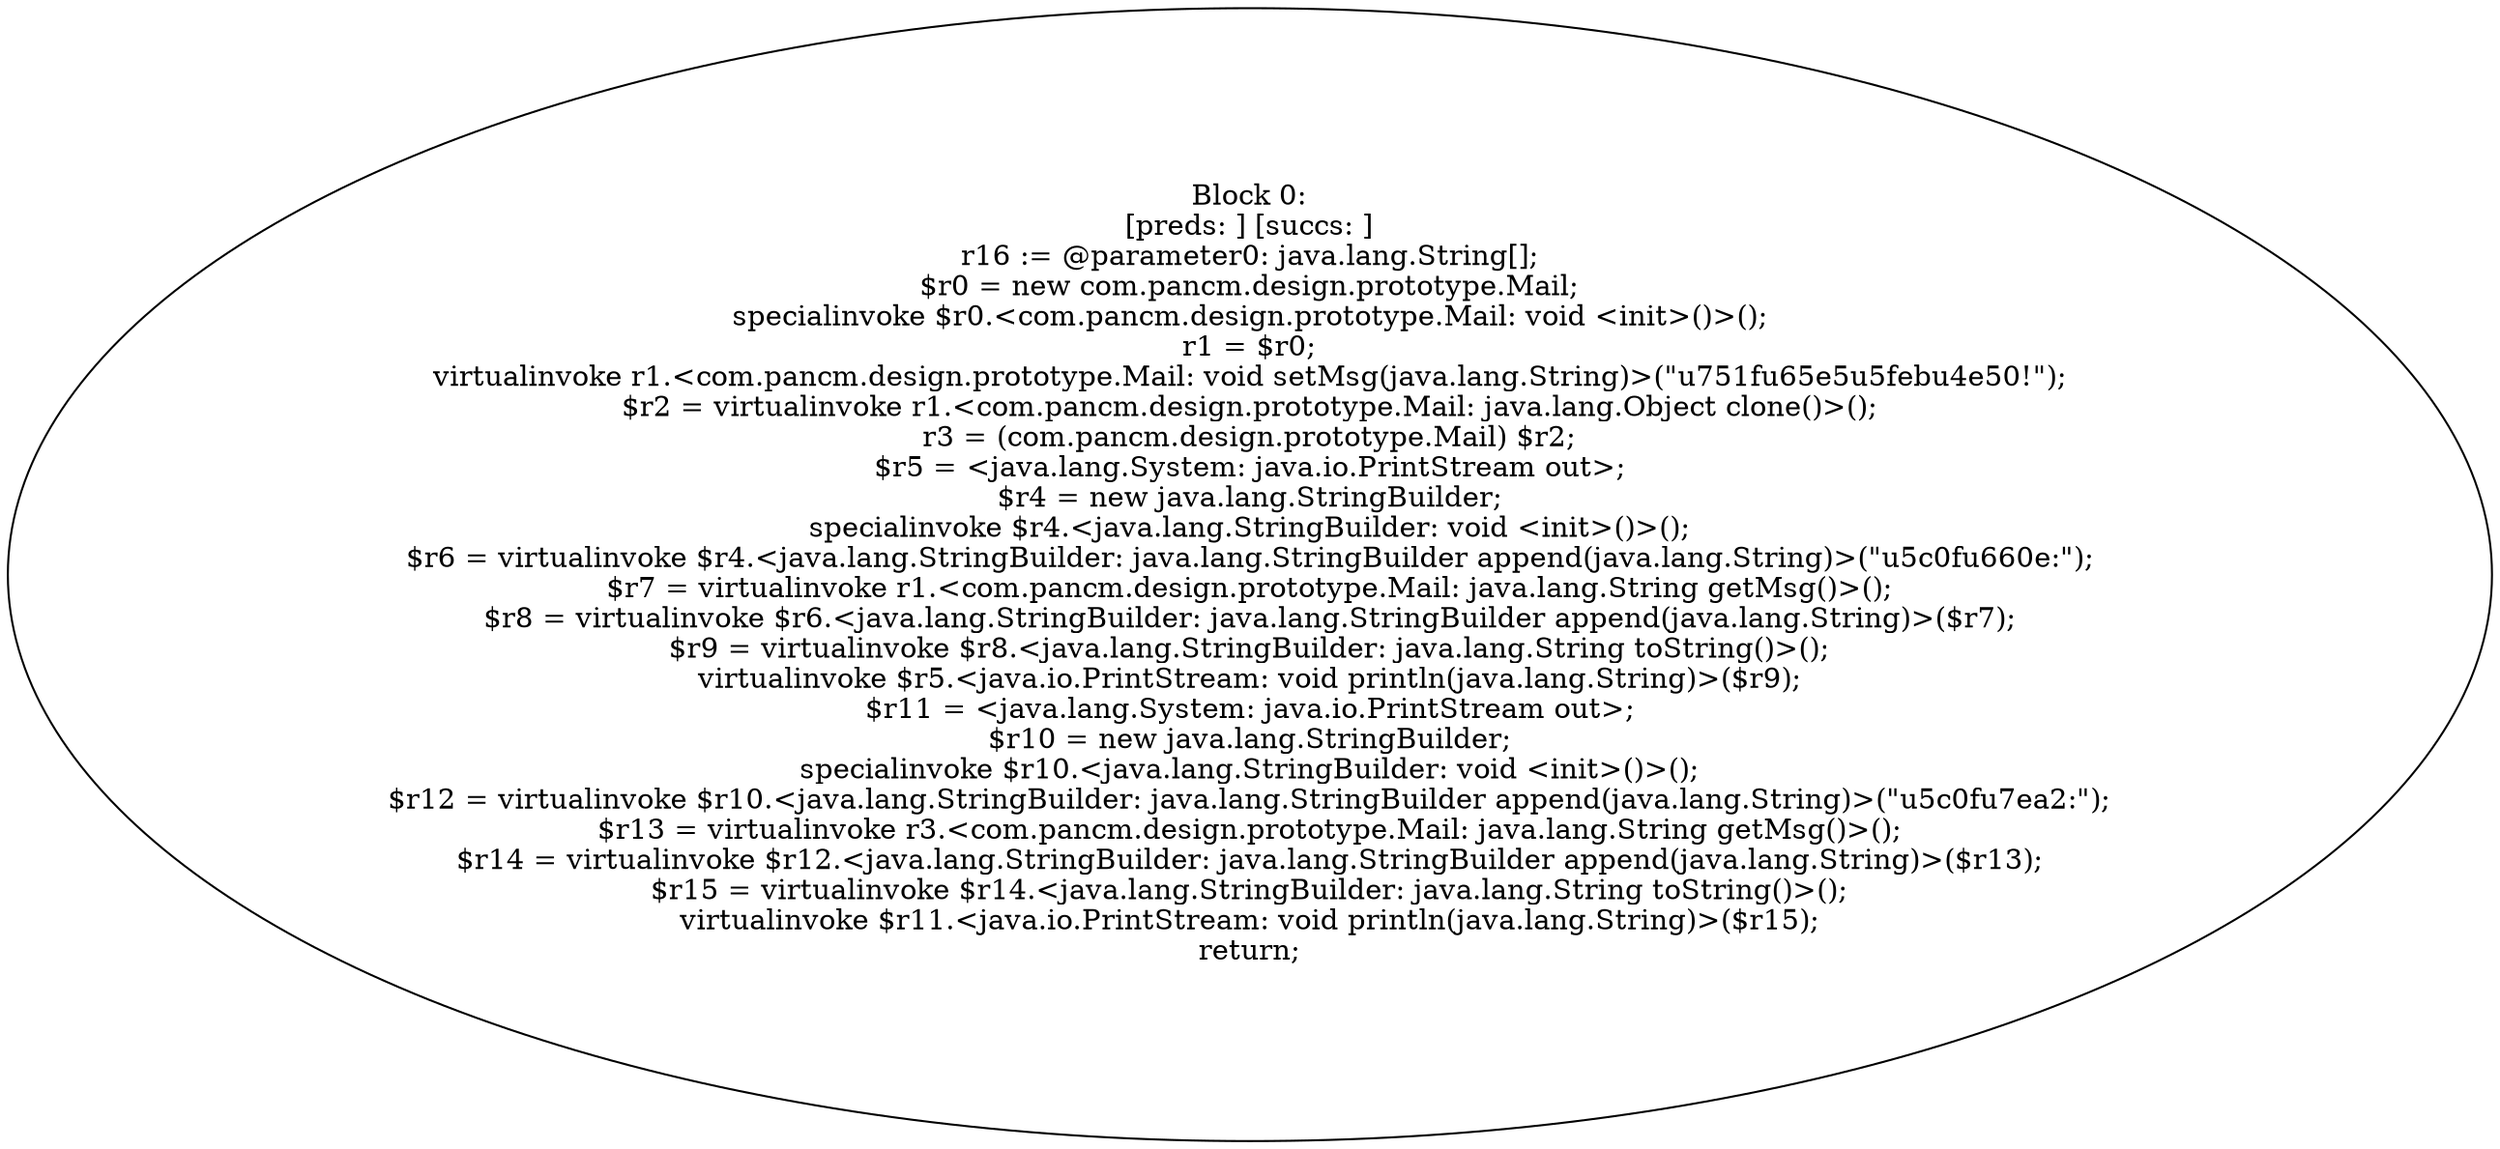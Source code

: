 digraph "unitGraph" {
    "Block 0:
[preds: ] [succs: ]
r16 := @parameter0: java.lang.String[];
$r0 = new com.pancm.design.prototype.Mail;
specialinvoke $r0.<com.pancm.design.prototype.Mail: void <init>()>();
r1 = $r0;
virtualinvoke r1.<com.pancm.design.prototype.Mail: void setMsg(java.lang.String)>(\"\u751f\u65e5\u5feb\u4e50!\");
$r2 = virtualinvoke r1.<com.pancm.design.prototype.Mail: java.lang.Object clone()>();
r3 = (com.pancm.design.prototype.Mail) $r2;
$r5 = <java.lang.System: java.io.PrintStream out>;
$r4 = new java.lang.StringBuilder;
specialinvoke $r4.<java.lang.StringBuilder: void <init>()>();
$r6 = virtualinvoke $r4.<java.lang.StringBuilder: java.lang.StringBuilder append(java.lang.String)>(\"\u5c0f\u660e:\");
$r7 = virtualinvoke r1.<com.pancm.design.prototype.Mail: java.lang.String getMsg()>();
$r8 = virtualinvoke $r6.<java.lang.StringBuilder: java.lang.StringBuilder append(java.lang.String)>($r7);
$r9 = virtualinvoke $r8.<java.lang.StringBuilder: java.lang.String toString()>();
virtualinvoke $r5.<java.io.PrintStream: void println(java.lang.String)>($r9);
$r11 = <java.lang.System: java.io.PrintStream out>;
$r10 = new java.lang.StringBuilder;
specialinvoke $r10.<java.lang.StringBuilder: void <init>()>();
$r12 = virtualinvoke $r10.<java.lang.StringBuilder: java.lang.StringBuilder append(java.lang.String)>(\"\u5c0f\u7ea2:\");
$r13 = virtualinvoke r3.<com.pancm.design.prototype.Mail: java.lang.String getMsg()>();
$r14 = virtualinvoke $r12.<java.lang.StringBuilder: java.lang.StringBuilder append(java.lang.String)>($r13);
$r15 = virtualinvoke $r14.<java.lang.StringBuilder: java.lang.String toString()>();
virtualinvoke $r11.<java.io.PrintStream: void println(java.lang.String)>($r15);
return;
"
}
